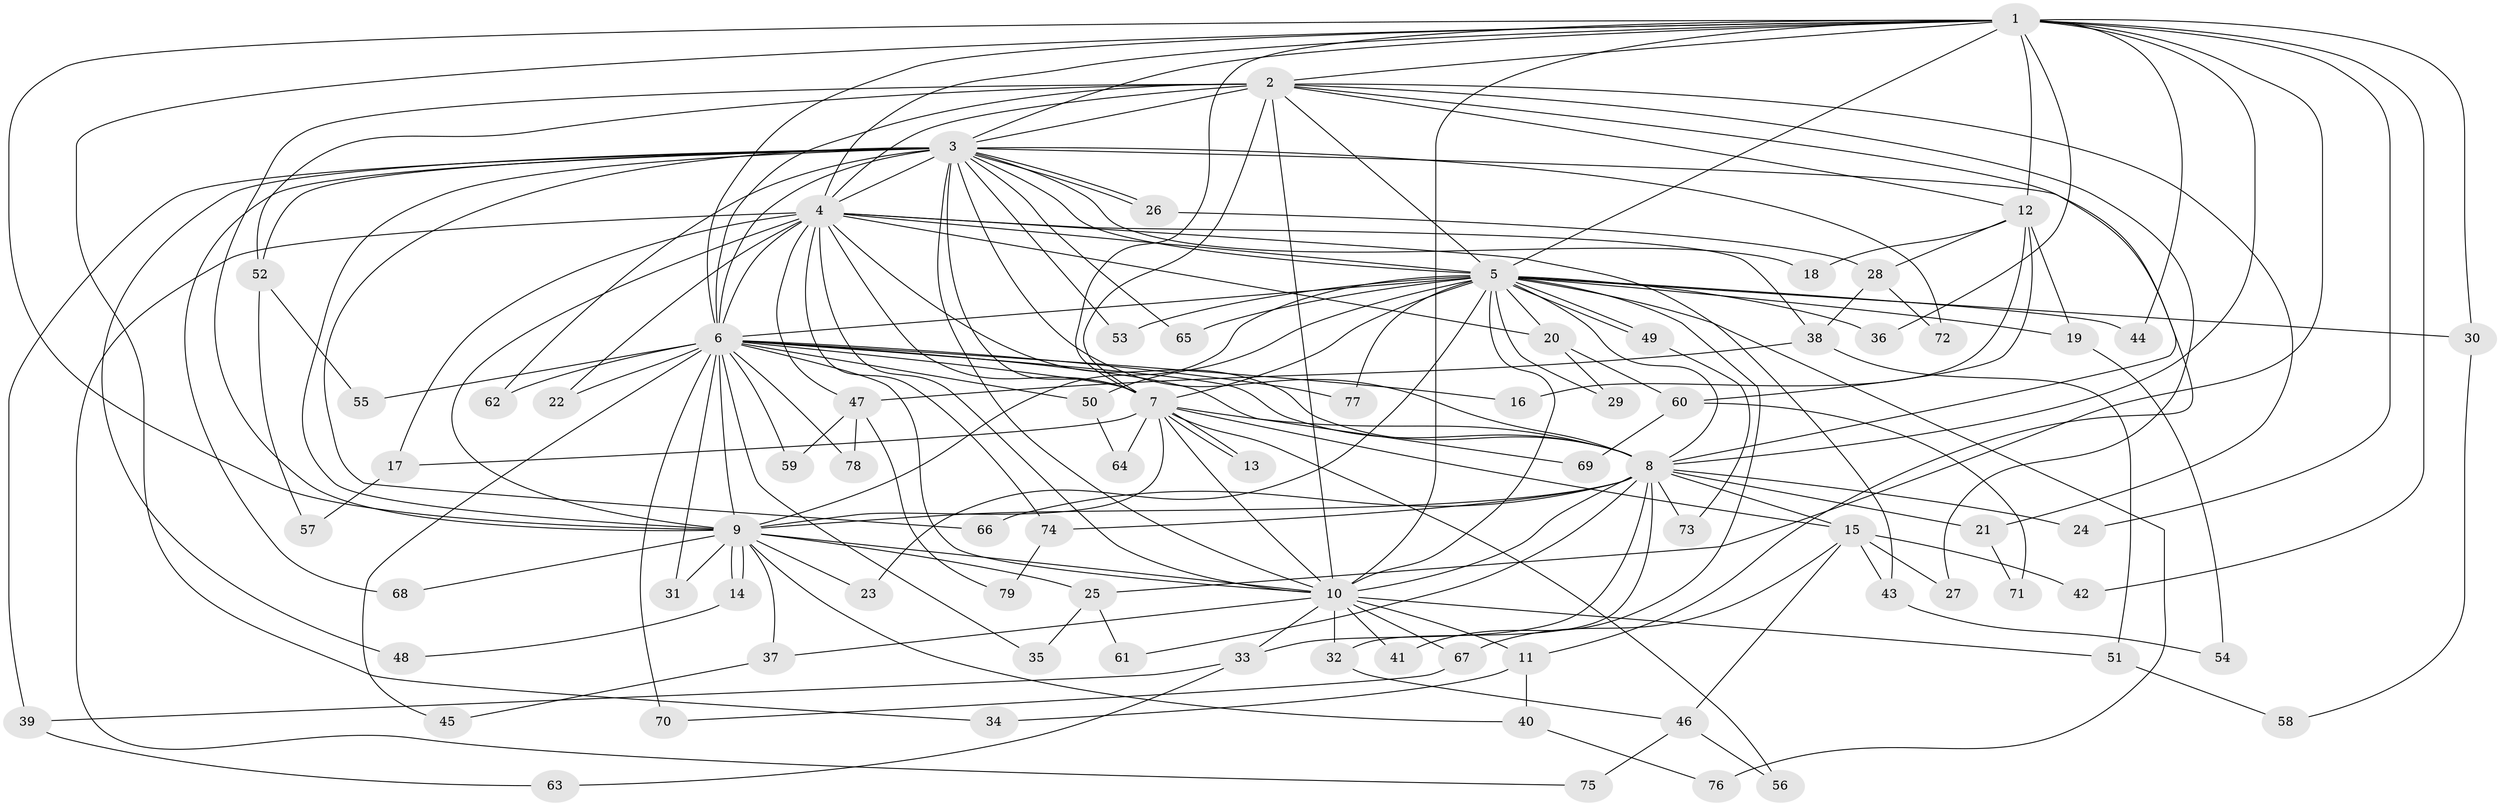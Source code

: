 // Generated by graph-tools (version 1.1) at 2025/01/03/09/25 03:01:32]
// undirected, 79 vertices, 183 edges
graph export_dot {
graph [start="1"]
  node [color=gray90,style=filled];
  1;
  2;
  3;
  4;
  5;
  6;
  7;
  8;
  9;
  10;
  11;
  12;
  13;
  14;
  15;
  16;
  17;
  18;
  19;
  20;
  21;
  22;
  23;
  24;
  25;
  26;
  27;
  28;
  29;
  30;
  31;
  32;
  33;
  34;
  35;
  36;
  37;
  38;
  39;
  40;
  41;
  42;
  43;
  44;
  45;
  46;
  47;
  48;
  49;
  50;
  51;
  52;
  53;
  54;
  55;
  56;
  57;
  58;
  59;
  60;
  61;
  62;
  63;
  64;
  65;
  66;
  67;
  68;
  69;
  70;
  71;
  72;
  73;
  74;
  75;
  76;
  77;
  78;
  79;
  1 -- 2;
  1 -- 3;
  1 -- 4;
  1 -- 5;
  1 -- 6;
  1 -- 7;
  1 -- 8;
  1 -- 9;
  1 -- 10;
  1 -- 12;
  1 -- 24;
  1 -- 25;
  1 -- 30;
  1 -- 34;
  1 -- 36;
  1 -- 42;
  1 -- 44;
  2 -- 3;
  2 -- 4;
  2 -- 5;
  2 -- 6;
  2 -- 7;
  2 -- 8;
  2 -- 9;
  2 -- 10;
  2 -- 12;
  2 -- 21;
  2 -- 27;
  2 -- 52;
  3 -- 4;
  3 -- 5;
  3 -- 6;
  3 -- 7;
  3 -- 8;
  3 -- 9;
  3 -- 10;
  3 -- 11;
  3 -- 18;
  3 -- 26;
  3 -- 26;
  3 -- 39;
  3 -- 48;
  3 -- 52;
  3 -- 53;
  3 -- 62;
  3 -- 65;
  3 -- 66;
  3 -- 68;
  3 -- 72;
  4 -- 5;
  4 -- 6;
  4 -- 7;
  4 -- 8;
  4 -- 9;
  4 -- 10;
  4 -- 17;
  4 -- 20;
  4 -- 22;
  4 -- 38;
  4 -- 43;
  4 -- 47;
  4 -- 74;
  4 -- 75;
  5 -- 6;
  5 -- 7;
  5 -- 8;
  5 -- 9;
  5 -- 10;
  5 -- 19;
  5 -- 20;
  5 -- 23;
  5 -- 29;
  5 -- 30;
  5 -- 36;
  5 -- 41;
  5 -- 44;
  5 -- 49;
  5 -- 49;
  5 -- 50;
  5 -- 53;
  5 -- 65;
  5 -- 76;
  5 -- 77;
  6 -- 7;
  6 -- 8;
  6 -- 9;
  6 -- 10;
  6 -- 16;
  6 -- 22;
  6 -- 31;
  6 -- 35;
  6 -- 45;
  6 -- 50;
  6 -- 55;
  6 -- 59;
  6 -- 62;
  6 -- 69;
  6 -- 70;
  6 -- 77;
  6 -- 78;
  7 -- 8;
  7 -- 9;
  7 -- 10;
  7 -- 13;
  7 -- 13;
  7 -- 15;
  7 -- 17;
  7 -- 56;
  7 -- 64;
  8 -- 9;
  8 -- 10;
  8 -- 15;
  8 -- 21;
  8 -- 24;
  8 -- 32;
  8 -- 33;
  8 -- 61;
  8 -- 66;
  8 -- 73;
  8 -- 74;
  9 -- 10;
  9 -- 14;
  9 -- 14;
  9 -- 23;
  9 -- 25;
  9 -- 31;
  9 -- 37;
  9 -- 40;
  9 -- 68;
  10 -- 11;
  10 -- 32;
  10 -- 33;
  10 -- 37;
  10 -- 41;
  10 -- 51;
  10 -- 67;
  11 -- 34;
  11 -- 40;
  12 -- 16;
  12 -- 18;
  12 -- 19;
  12 -- 28;
  12 -- 60;
  14 -- 48;
  15 -- 27;
  15 -- 42;
  15 -- 43;
  15 -- 46;
  15 -- 67;
  17 -- 57;
  19 -- 54;
  20 -- 29;
  20 -- 60;
  21 -- 71;
  25 -- 35;
  25 -- 61;
  26 -- 28;
  28 -- 38;
  28 -- 72;
  30 -- 58;
  32 -- 46;
  33 -- 39;
  33 -- 63;
  37 -- 45;
  38 -- 47;
  38 -- 51;
  39 -- 63;
  40 -- 76;
  43 -- 54;
  46 -- 56;
  46 -- 75;
  47 -- 59;
  47 -- 78;
  47 -- 79;
  49 -- 73;
  50 -- 64;
  51 -- 58;
  52 -- 55;
  52 -- 57;
  60 -- 69;
  60 -- 71;
  67 -- 70;
  74 -- 79;
}
